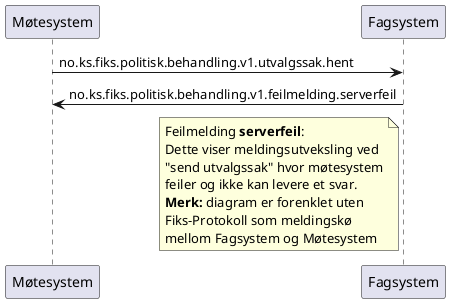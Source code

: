 @startuml
participant Møtesystem as "Møtesystem"
participant Fagsystem as "Fagsystem"

Møtesystem -> Fagsystem : no.ks.fiks.politisk.behandling.v1.utvalgssak.hent
Møtesystem <- Fagsystem : no.ks.fiks.politisk.behandling.v1.feilmelding.serverfeil

note left of Fagsystem
Feilmelding **serverfeil**:
Dette viser meldingsutveksling ved
"send utvalgssak" hvor møtesystem
feiler og ikke kan levere et svar.
**Merk:** diagram er forenklet uten
Fiks-Protokoll som meldingskø
mellom Fagsystem og Møtesystem
end note

@enduml